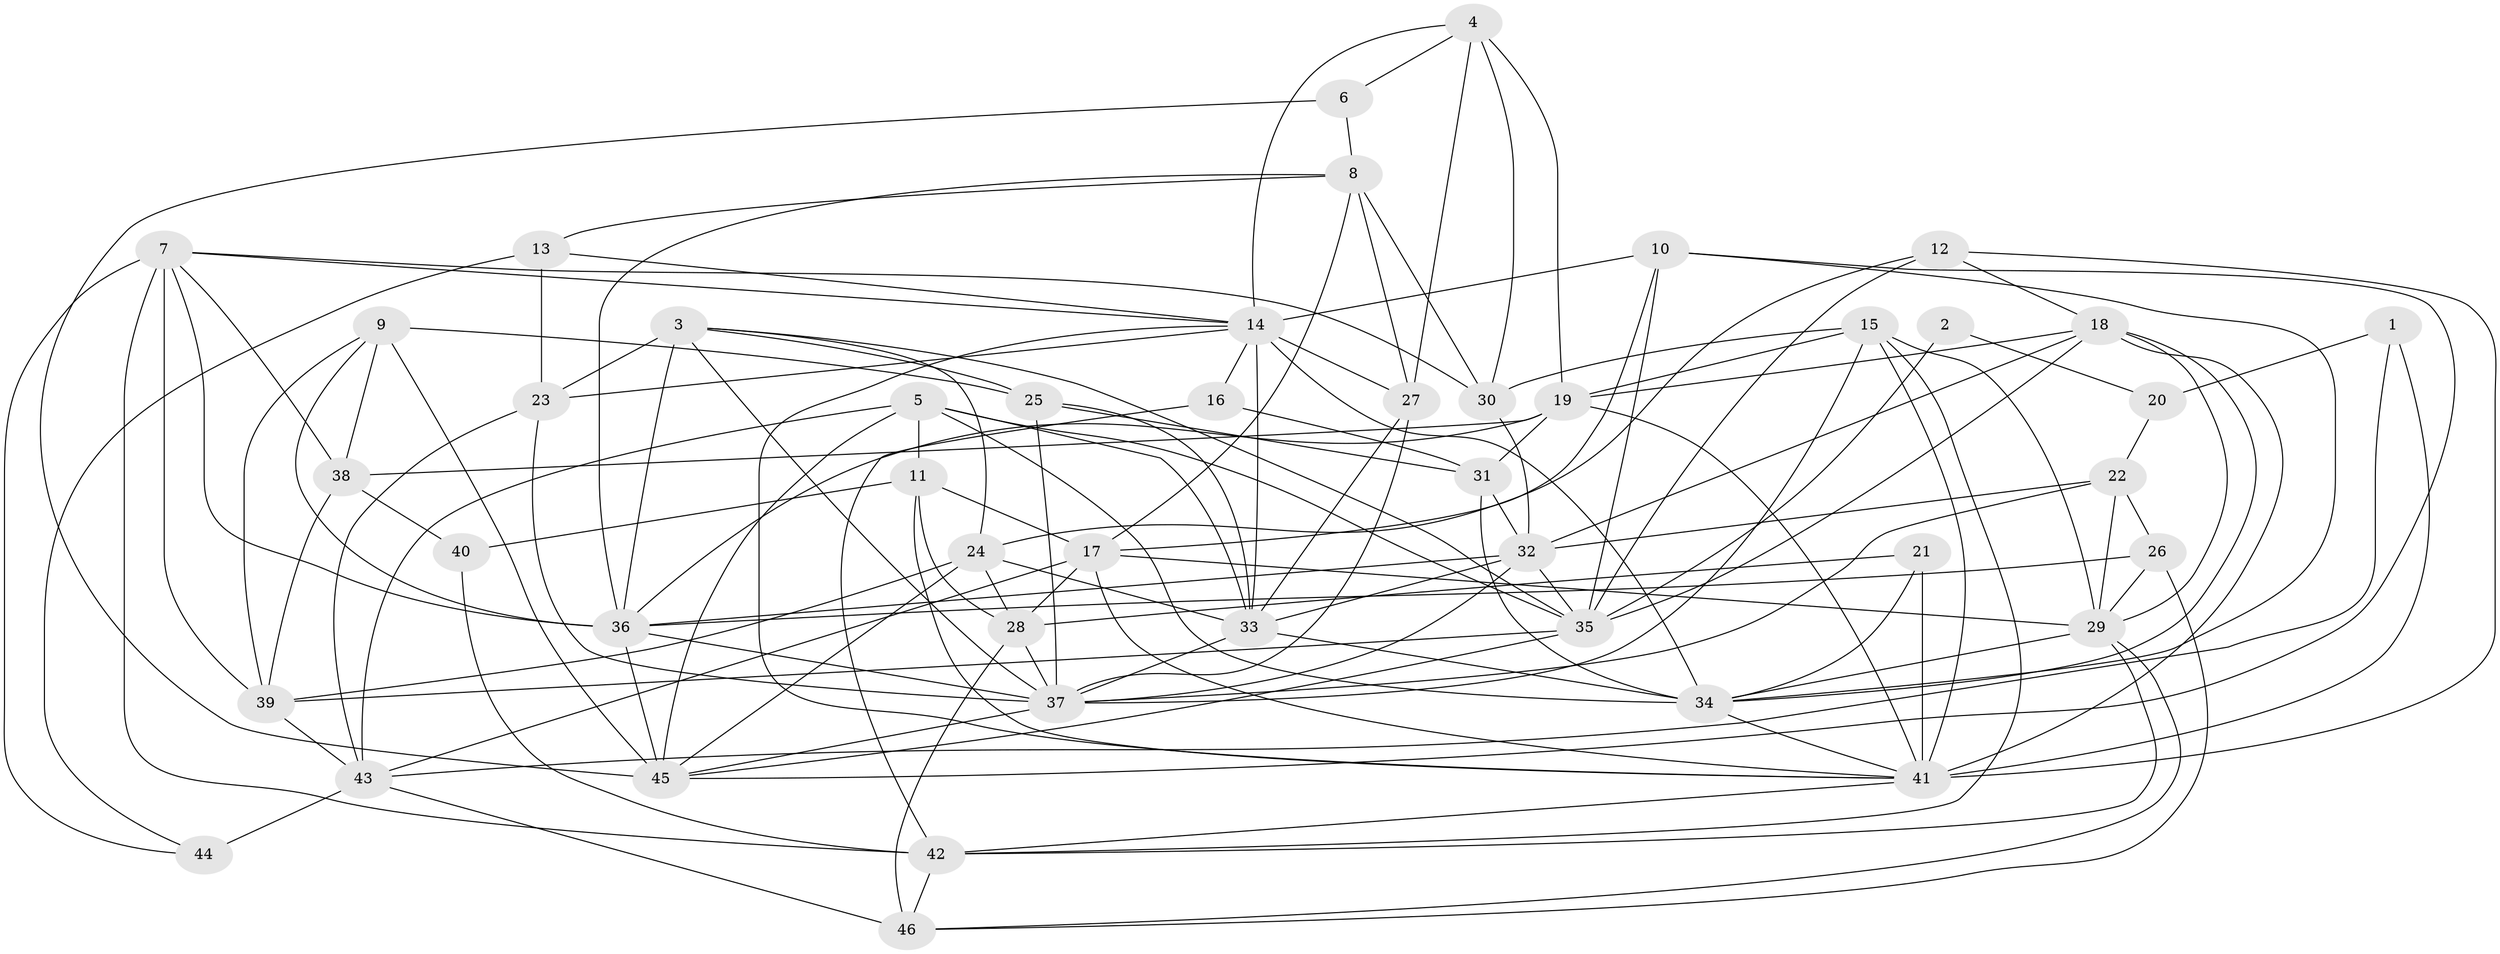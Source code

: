 // original degree distribution, {5: 0.21238938053097345, 6: 0.07079646017699115, 3: 0.2743362831858407, 4: 0.23893805309734514, 2: 0.1415929203539823, 7: 0.05309734513274336, 9: 0.008849557522123894}
// Generated by graph-tools (version 1.1) at 2025/37/03/04/25 23:37:07]
// undirected, 46 vertices, 135 edges
graph export_dot {
  node [color=gray90,style=filled];
  1;
  2;
  3;
  4;
  5;
  6;
  7;
  8;
  9;
  10;
  11;
  12;
  13;
  14;
  15;
  16;
  17;
  18;
  19;
  20;
  21;
  22;
  23;
  24;
  25;
  26;
  27;
  28;
  29;
  30;
  31;
  32;
  33;
  34;
  35;
  36;
  37;
  38;
  39;
  40;
  41;
  42;
  43;
  44;
  45;
  46;
  1 -- 20 [weight=1.0];
  1 -- 41 [weight=1.0];
  1 -- 43 [weight=1.0];
  2 -- 20 [weight=1.0];
  2 -- 35 [weight=2.0];
  3 -- 23 [weight=1.0];
  3 -- 24 [weight=1.0];
  3 -- 25 [weight=1.0];
  3 -- 35 [weight=1.0];
  3 -- 36 [weight=1.0];
  3 -- 37 [weight=2.0];
  4 -- 6 [weight=1.0];
  4 -- 14 [weight=1.0];
  4 -- 19 [weight=1.0];
  4 -- 27 [weight=1.0];
  4 -- 30 [weight=1.0];
  5 -- 11 [weight=1.0];
  5 -- 33 [weight=1.0];
  5 -- 34 [weight=1.0];
  5 -- 35 [weight=1.0];
  5 -- 43 [weight=1.0];
  5 -- 45 [weight=1.0];
  6 -- 8 [weight=1.0];
  6 -- 45 [weight=2.0];
  7 -- 14 [weight=1.0];
  7 -- 30 [weight=1.0];
  7 -- 36 [weight=1.0];
  7 -- 38 [weight=1.0];
  7 -- 39 [weight=1.0];
  7 -- 42 [weight=3.0];
  7 -- 44 [weight=1.0];
  8 -- 13 [weight=1.0];
  8 -- 17 [weight=2.0];
  8 -- 27 [weight=1.0];
  8 -- 30 [weight=1.0];
  8 -- 36 [weight=1.0];
  9 -- 25 [weight=1.0];
  9 -- 36 [weight=1.0];
  9 -- 38 [weight=1.0];
  9 -- 39 [weight=1.0];
  9 -- 45 [weight=1.0];
  10 -- 14 [weight=1.0];
  10 -- 17 [weight=1.0];
  10 -- 34 [weight=1.0];
  10 -- 35 [weight=1.0];
  10 -- 45 [weight=1.0];
  11 -- 17 [weight=1.0];
  11 -- 28 [weight=1.0];
  11 -- 40 [weight=1.0];
  11 -- 41 [weight=1.0];
  12 -- 18 [weight=1.0];
  12 -- 24 [weight=1.0];
  12 -- 35 [weight=2.0];
  12 -- 41 [weight=2.0];
  13 -- 14 [weight=1.0];
  13 -- 23 [weight=1.0];
  13 -- 44 [weight=1.0];
  14 -- 16 [weight=1.0];
  14 -- 23 [weight=1.0];
  14 -- 27 [weight=2.0];
  14 -- 33 [weight=1.0];
  14 -- 34 [weight=3.0];
  14 -- 41 [weight=2.0];
  15 -- 19 [weight=1.0];
  15 -- 29 [weight=2.0];
  15 -- 30 [weight=1.0];
  15 -- 37 [weight=1.0];
  15 -- 41 [weight=1.0];
  15 -- 42 [weight=1.0];
  16 -- 31 [weight=1.0];
  16 -- 42 [weight=1.0];
  17 -- 28 [weight=1.0];
  17 -- 29 [weight=2.0];
  17 -- 41 [weight=1.0];
  17 -- 43 [weight=1.0];
  18 -- 19 [weight=1.0];
  18 -- 29 [weight=1.0];
  18 -- 32 [weight=1.0];
  18 -- 34 [weight=1.0];
  18 -- 35 [weight=1.0];
  18 -- 41 [weight=1.0];
  19 -- 31 [weight=1.0];
  19 -- 36 [weight=2.0];
  19 -- 38 [weight=1.0];
  19 -- 41 [weight=1.0];
  20 -- 22 [weight=1.0];
  21 -- 28 [weight=2.0];
  21 -- 34 [weight=1.0];
  21 -- 41 [weight=3.0];
  22 -- 26 [weight=1.0];
  22 -- 29 [weight=1.0];
  22 -- 32 [weight=1.0];
  22 -- 37 [weight=2.0];
  23 -- 37 [weight=1.0];
  23 -- 43 [weight=1.0];
  24 -- 28 [weight=2.0];
  24 -- 33 [weight=1.0];
  24 -- 39 [weight=2.0];
  24 -- 45 [weight=1.0];
  25 -- 31 [weight=1.0];
  25 -- 33 [weight=1.0];
  25 -- 37 [weight=1.0];
  26 -- 29 [weight=1.0];
  26 -- 36 [weight=1.0];
  26 -- 46 [weight=1.0];
  27 -- 33 [weight=1.0];
  27 -- 37 [weight=1.0];
  28 -- 37 [weight=1.0];
  28 -- 46 [weight=1.0];
  29 -- 34 [weight=1.0];
  29 -- 42 [weight=1.0];
  29 -- 46 [weight=1.0];
  30 -- 32 [weight=1.0];
  31 -- 32 [weight=1.0];
  31 -- 34 [weight=1.0];
  32 -- 33 [weight=1.0];
  32 -- 35 [weight=1.0];
  32 -- 36 [weight=1.0];
  32 -- 37 [weight=1.0];
  33 -- 34 [weight=1.0];
  33 -- 37 [weight=1.0];
  34 -- 41 [weight=1.0];
  35 -- 39 [weight=1.0];
  35 -- 45 [weight=1.0];
  36 -- 37 [weight=1.0];
  36 -- 45 [weight=1.0];
  37 -- 45 [weight=1.0];
  38 -- 39 [weight=1.0];
  38 -- 40 [weight=1.0];
  39 -- 43 [weight=1.0];
  40 -- 42 [weight=1.0];
  41 -- 42 [weight=1.0];
  42 -- 46 [weight=1.0];
  43 -- 44 [weight=2.0];
  43 -- 46 [weight=2.0];
}

